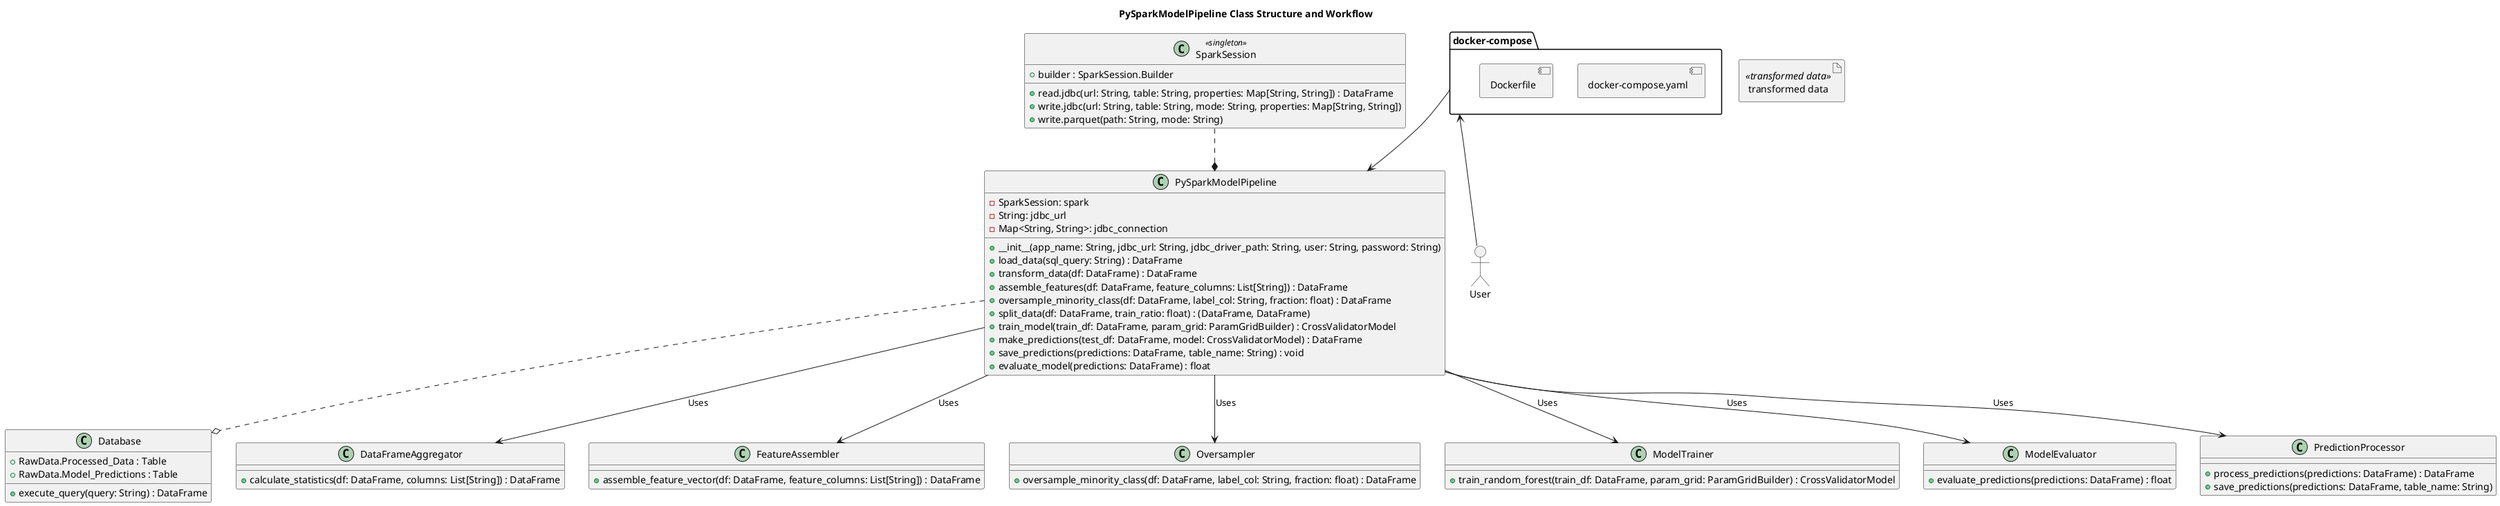 @startuml
allowmixing
title PySparkModelPipeline Class Structure and Workflow

package "docker-compose" {
    component [docker-compose.yaml]
    component [Dockerfile]
}

class PySparkModelPipeline {
    -SparkSession: spark
    -String: jdbc_url
    -Map<String, String>: jdbc_connection

    +__init__(app_name: String, jdbc_url: String, jdbc_driver_path: String, user: String, password: String)
    +load_data(sql_query: String) : DataFrame
    +transform_data(df: DataFrame) : DataFrame
    +assemble_features(df: DataFrame, feature_columns: List[String]) : DataFrame
    +oversample_minority_class(df: DataFrame, label_col: String, fraction: float) : DataFrame
    +split_data(df: DataFrame, train_ratio: float) : (DataFrame, DataFrame)
    +train_model(train_df: DataFrame, param_grid: ParamGridBuilder) : CrossValidatorModel
    +make_predictions(test_df: DataFrame, model: CrossValidatorModel) : DataFrame
    +save_predictions(predictions: DataFrame, table_name: String) : void
    +evaluate_model(predictions: DataFrame) : float
}

SparkSession ..* PySparkModelPipeline
PySparkModelPipeline ..o Database

class SparkSession <<singleton>> {
    +builder : SparkSession.Builder
    +read.jdbc(url: String, table: String, properties: Map[String, String]) : DataFrame
    +write.jdbc(url: String, table: String, mode: String, properties: Map[String, String])
    +write.parquet(path: String, mode: String)
}

actor User

class Database {
    + RawData.Processed_Data : Table
    + RawData.Model_Predictions : Table
    + execute_query(query: String) : DataFrame
}

artifact "transformed data" <<transformed data>> as transformed_data

class DataFrameAggregator {
    + calculate_statistics(df: DataFrame, columns: List[String]) : DataFrame
}

class FeatureAssembler {
    + assemble_feature_vector(df: DataFrame, feature_columns: List[String]) : DataFrame
}

class Oversampler {
    + oversample_minority_class(df: DataFrame, label_col: String, fraction: float) : DataFrame
}

class ModelTrainer {
    + train_random_forest(train_df: DataFrame, param_grid: ParamGridBuilder) : CrossValidatorModel
}

class ModelEvaluator {
    + evaluate_predictions(predictions: DataFrame) : float
}

class PredictionProcessor {
    + process_predictions(predictions: DataFrame) : DataFrame
    + save_predictions(predictions: DataFrame, table_name: String)
}

PySparkModelPipeline --> DataFrameAggregator : "Uses"
PySparkModelPipeline --> FeatureAssembler : "Uses"
PySparkModelPipeline --> Oversampler : "Uses"
PySparkModelPipeline --> ModelTrainer : "Uses"
PySparkModelPipeline --> ModelEvaluator : "Uses"
PySparkModelPipeline --> PredictionProcessor : "Uses"

"docker-compose" <-- User
"docker-compose" --> PySparkModelPipeline

@enduml
